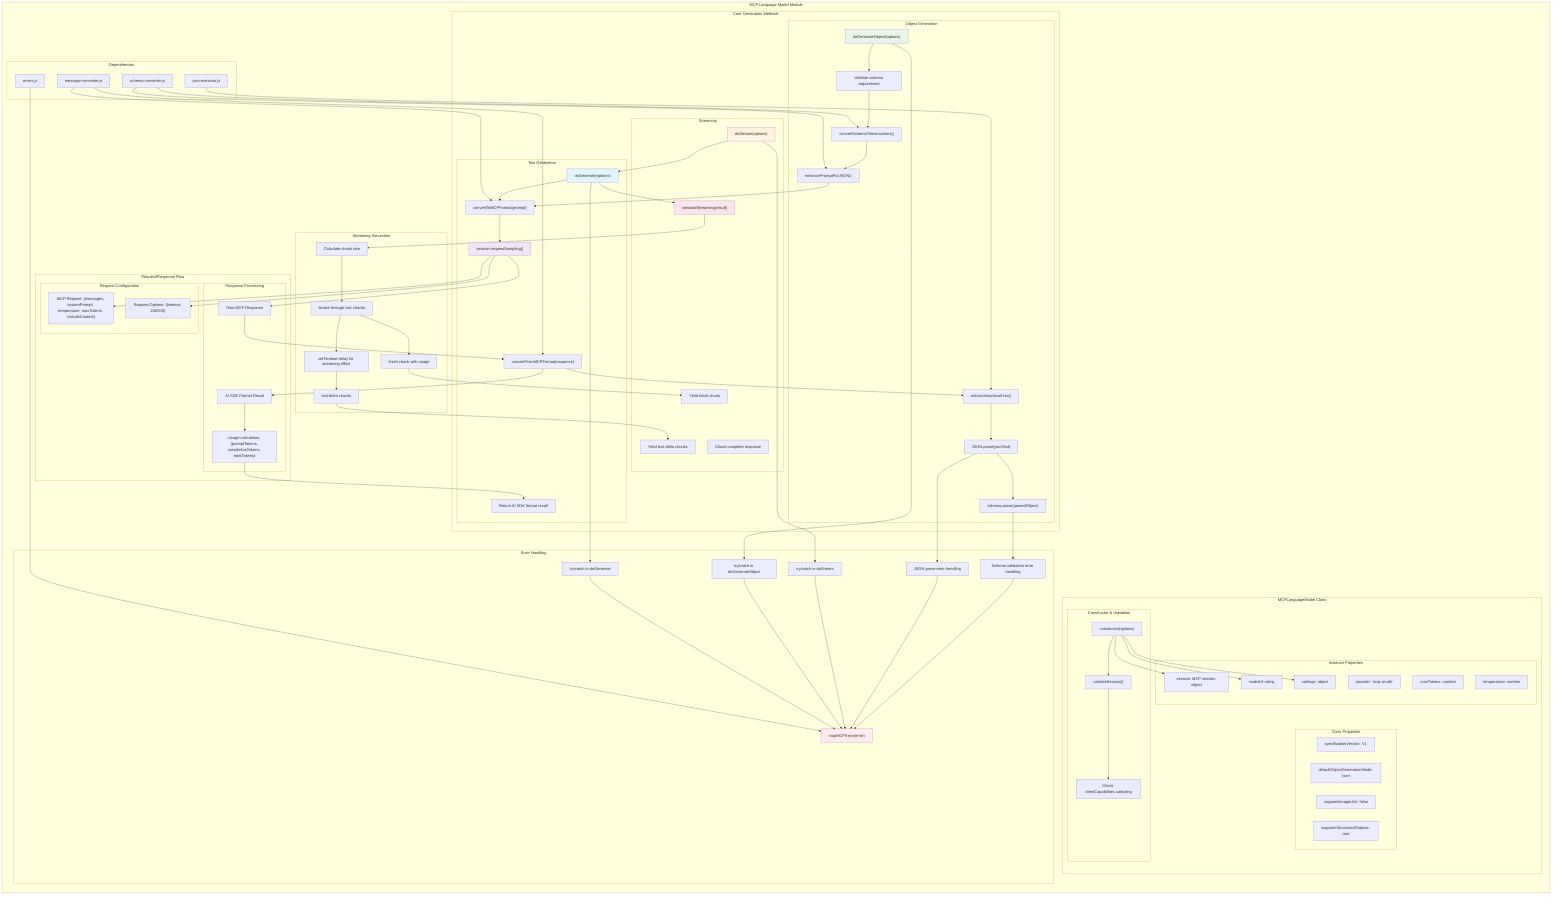 graph TB
    %% MCP Language Model - Core Implementation Layer
    %% File: mcp-server/src/custom-sdk/language-model.js
    
    subgraph "MCP Language Model Module"
        direction TB
        
        subgraph "Dependencies"
            MESSAGE_CONVERTER["message-converter.js"]
            ERRORS["errors.js"]
            JSON_EXTRACTOR["json-extractor.js"]
            SCHEMA_CONVERTER["schema-converter.js"]
        end
        
        subgraph "MCPLanguageModel Class"
            direction TB
            
            subgraph "Class Properties"
                SPEC_VERSION["specificationVersion: 'v1'"]
                DEFAULT_MODE["defaultObjectGenerationMode: 'json'"]
                SUPPORTS_IMAGES["supportsImageUrls: false"]
                SUPPORTS_STRUCTURED["supportsStructuredOutputs: true"]
            end
            
            subgraph "Instance Properties"
                SESSION["session: MCP session object"]
                MODEL_ID["modelId: string"]
                SETTINGS["settings: object"]
                PROVIDER["provider: 'mcp-ai-sdk'"]
                MAX_TOKENS["maxTokens: number"]
                TEMPERATURE["temperature: number"]
            end
            
            subgraph "Constructor & Validation"
                CONSTRUCTOR["constructor(options)"]
                VALIDATE_SESSION["validateSession()"]
                CHECK_CAPABILITIES["Check clientCapabilities.sampling"]
            end
        end
        
        subgraph "Core Generation Methods"
            direction TB
            
            subgraph "Text Generation"
                DO_GENERATE["doGenerate(options)"]
                CONVERT_TO_MCP["convertToMCPFormat(prompt)"]
                REQUEST_SAMPLING["session.requestSampling()"]
                CONVERT_FROM_MCP["convertFromMCPFormat(response)"]
                RETURN_RESULT["Return AI SDK format result"]
            end
            
            subgraph "Object Generation"
                DO_GENERATE_OBJECT["doGenerateObject(options)"]
                SCHEMA_VALIDATION["Validate schema requirement"]
                SCHEMA_TO_INSTRUCTIONS["convertSchemaToInstructions()"]
                ENHANCE_PROMPT["enhancePromptForJSON()"]
                EXTRACT_JSON_RESP["extractJson(result.text)"]
                PARSE_JSON["JSON.parse(jsonText)"]
                VALIDATE_AGAINST_SCHEMA["schema.parse(parsedObject)"]
            end
            
            subgraph "Streaming"
                DO_STREAM["doStream(options)"]
                SIMULATE_STREAMING["simulateStreaming(result)"]
                CHUNK_RESPONSE["Chunk complete response"]
                YIELD_CHUNKS["Yield text-delta chunks"]
                YIELD_FINISH["Yield finish chunk"]
            end
        end
        
        subgraph "Request/Response Flow"
            direction TB
            
            subgraph "Request Configuration"
                MCP_REQUEST["MCP Request: {messages, systemPrompt, temperature, maxTokens, includeContext}"]
                REQUEST_OPTIONS["Request Options: {timeout: 240000}"]
            end
            
            subgraph "Response Processing"
                MCP_RESPONSE["Raw MCP Response"]
                AI_SDK_RESULT["AI SDK Format Result"]
                USAGE_CALC["Usage calculation: {promptTokens, completionTokens, totalTokens}"]
            end
        end
        
        subgraph "Error Handling"
            TRY_CATCH_GENERATE["try/catch in doGenerate"]
            TRY_CATCH_OBJECT["try/catch in doGenerateObject"]
            TRY_CATCH_STREAM["try/catch in doStream"]
            MAP_MCP_ERROR["mapMCPError(error)"]
            JSON_PARSE_ERROR["JSON parse error handling"]
            SCHEMA_VALIDATION_ERROR["Schema validation error handling"]
        end
        
        subgraph "Streaming Simulation"
            CHUNK_CALCULATION["Calculate chunk size"]
            CHUNK_ITERATION["Iterate through text chunks"]
            DELAY_SIMULATION["setTimeout delay for streaming effect"]
            DELTA_CHUNKS["text-delta chunks"]
            FINISH_CHUNK["finish chunk with usage"]
        end
    end
    
    %% Dependencies Flow
    MESSAGE_CONVERTER --> CONVERT_TO_MCP
    MESSAGE_CONVERTER --> CONVERT_FROM_MCP
    ERRORS --> MAP_MCP_ERROR
    JSON_EXTRACTOR --> EXTRACT_JSON_RESP
    SCHEMA_CONVERTER --> SCHEMA_TO_INSTRUCTIONS
    SCHEMA_CONVERTER --> ENHANCE_PROMPT
    
    %% Constructor Flow
    CONSTRUCTOR --> SESSION
    CONSTRUCTOR --> MODEL_ID
    CONSTRUCTOR --> SETTINGS
    CONSTRUCTOR --> VALIDATE_SESSION
    VALIDATE_SESSION --> CHECK_CAPABILITIES
    
    %% Text Generation Flow
    DO_GENERATE --> CONVERT_TO_MCP
    CONVERT_TO_MCP --> REQUEST_SAMPLING
    REQUEST_SAMPLING --> MCP_REQUEST
    REQUEST_SAMPLING --> REQUEST_OPTIONS
    REQUEST_SAMPLING --> MCP_RESPONSE
    MCP_RESPONSE --> CONVERT_FROM_MCP
    CONVERT_FROM_MCP --> AI_SDK_RESULT
    AI_SDK_RESULT --> USAGE_CALC
    USAGE_CALC --> RETURN_RESULT
    
    %% Object Generation Flow
    DO_GENERATE_OBJECT --> SCHEMA_VALIDATION
    SCHEMA_VALIDATION --> SCHEMA_TO_INSTRUCTIONS
    SCHEMA_TO_INSTRUCTIONS --> ENHANCE_PROMPT
    ENHANCE_PROMPT --> CONVERT_TO_MCP
    CONVERT_FROM_MCP --> EXTRACT_JSON_RESP
    EXTRACT_JSON_RESP --> PARSE_JSON
    PARSE_JSON --> VALIDATE_AGAINST_SCHEMA
    
    %% Streaming Flow
    DO_STREAM --> DO_GENERATE
    DO_GENERATE --> SIMULATE_STREAMING
    SIMULATE_STREAMING --> CHUNK_CALCULATION
    CHUNK_CALCULATION --> CHUNK_ITERATION
    CHUNK_ITERATION --> DELAY_SIMULATION
    DELAY_SIMULATION --> DELTA_CHUNKS
    DELTA_CHUNKS --> YIELD_CHUNKS
    CHUNK_ITERATION --> FINISH_CHUNK
    FINISH_CHUNK --> YIELD_FINISH
    
    %% Error Handling Flow
    DO_GENERATE --> TRY_CATCH_GENERATE
    DO_GENERATE_OBJECT --> TRY_CATCH_OBJECT
    DO_STREAM --> TRY_CATCH_STREAM
    TRY_CATCH_GENERATE --> MAP_MCP_ERROR
    TRY_CATCH_OBJECT --> MAP_MCP_ERROR
    TRY_CATCH_STREAM --> MAP_MCP_ERROR
    
    PARSE_JSON --> JSON_PARSE_ERROR
    VALIDATE_AGAINST_SCHEMA --> SCHEMA_VALIDATION_ERROR
    JSON_PARSE_ERROR --> MAP_MCP_ERROR
    SCHEMA_VALIDATION_ERROR --> MAP_MCP_ERROR
    
    style DO_GENERATE fill:#e1f5fe
    style DO_GENERATE_OBJECT fill:#e8f5e8
    style DO_STREAM fill:#fff3e0
    style REQUEST_SAMPLING fill:#f3e5f5
    style MAP_MCP_ERROR fill:#ffebee
    style SIMULATE_STREAMING fill:#fce4ec